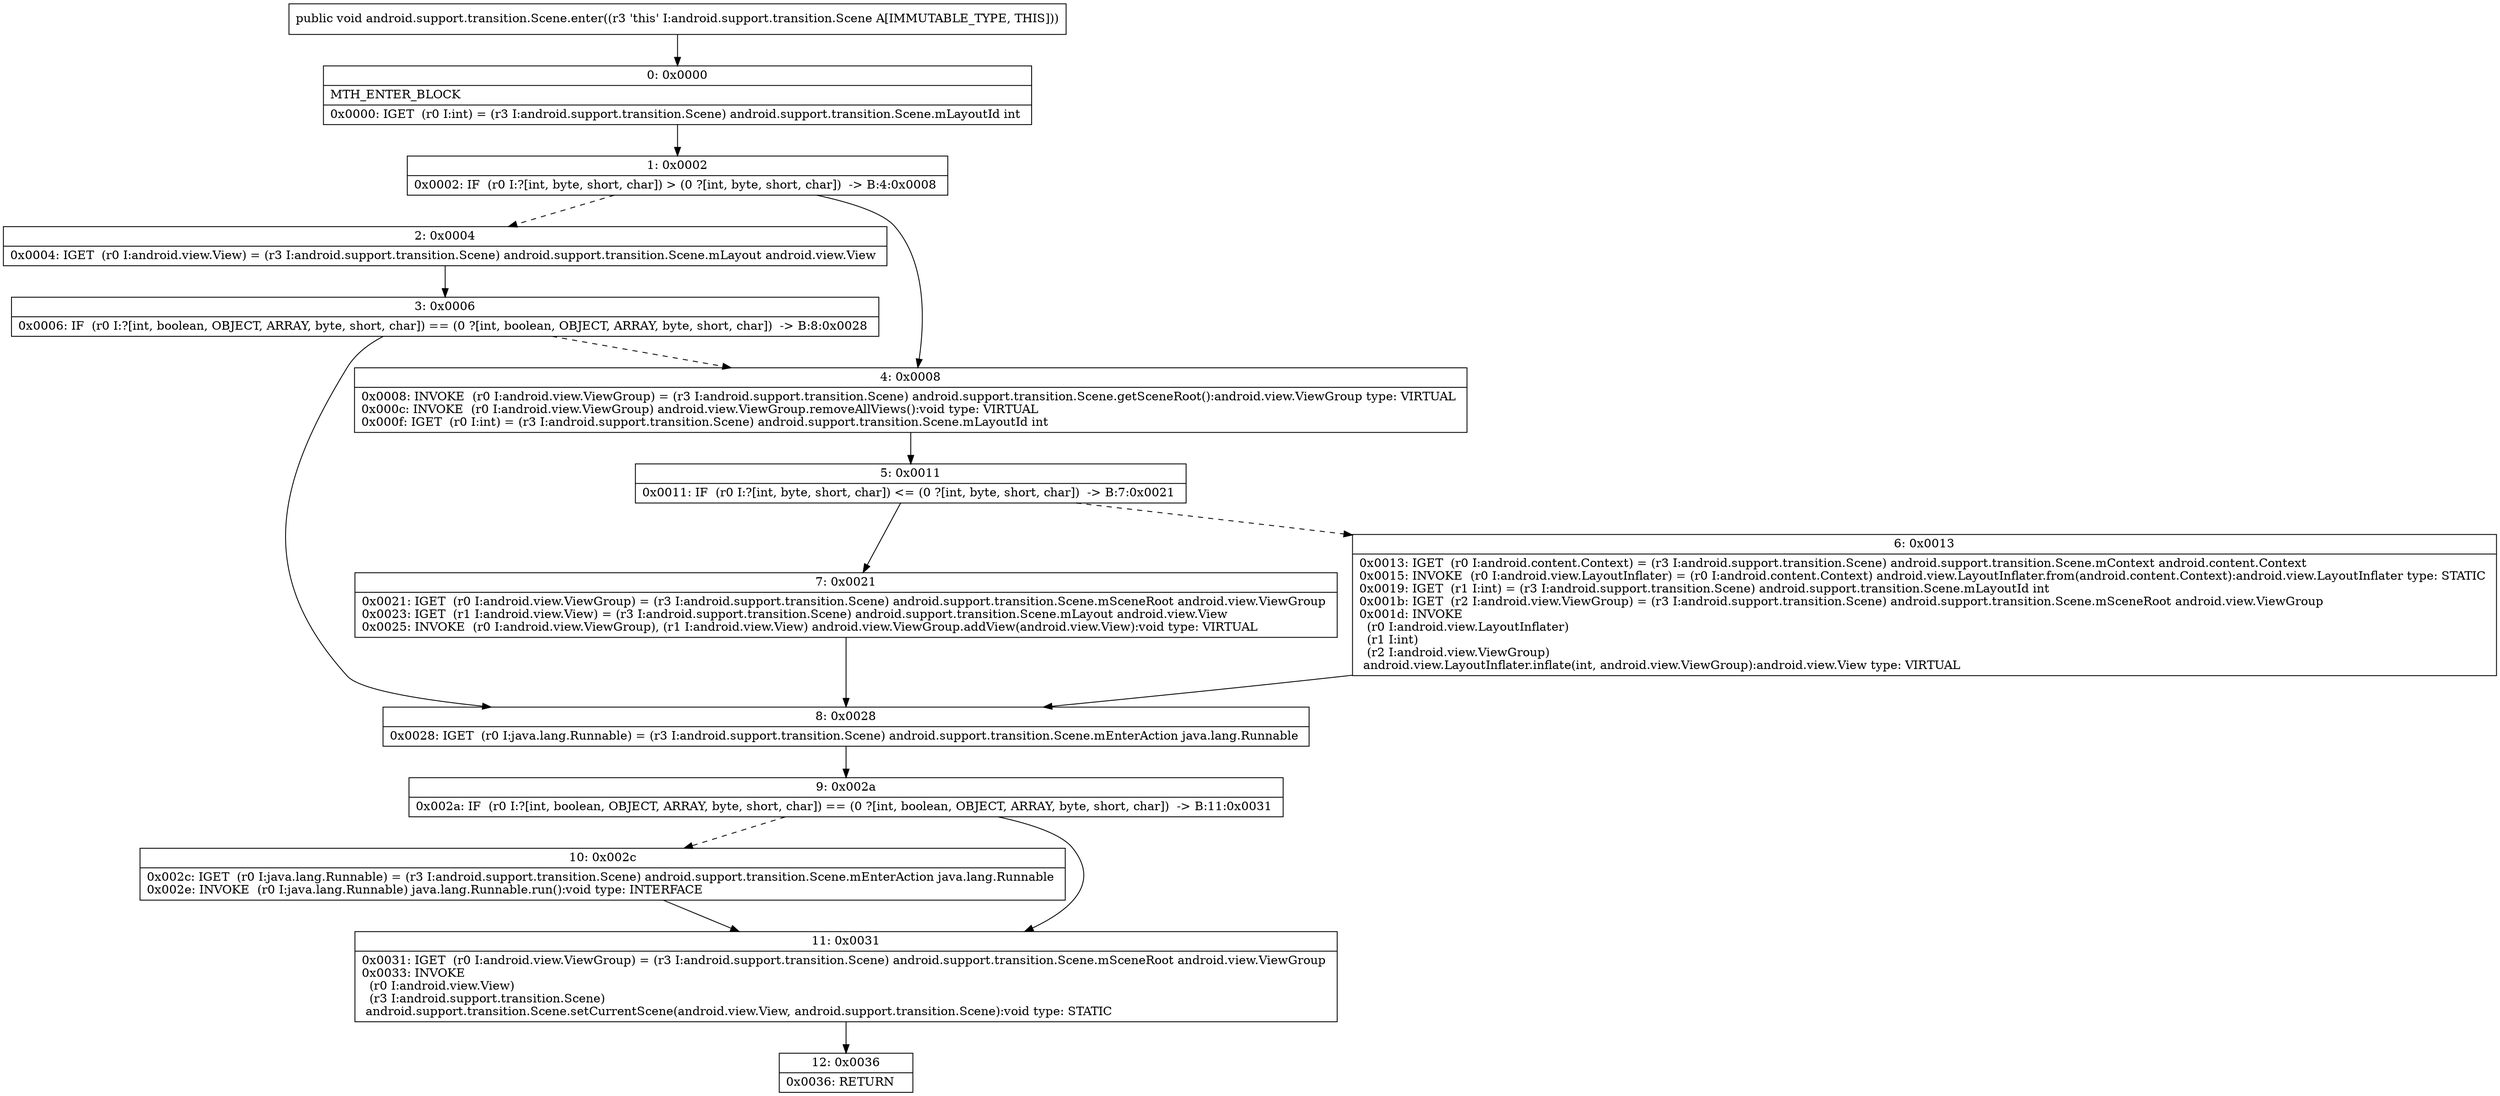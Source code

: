 digraph "CFG forandroid.support.transition.Scene.enter()V" {
Node_0 [shape=record,label="{0\:\ 0x0000|MTH_ENTER_BLOCK\l|0x0000: IGET  (r0 I:int) = (r3 I:android.support.transition.Scene) android.support.transition.Scene.mLayoutId int \l}"];
Node_1 [shape=record,label="{1\:\ 0x0002|0x0002: IF  (r0 I:?[int, byte, short, char]) \> (0 ?[int, byte, short, char])  \-\> B:4:0x0008 \l}"];
Node_2 [shape=record,label="{2\:\ 0x0004|0x0004: IGET  (r0 I:android.view.View) = (r3 I:android.support.transition.Scene) android.support.transition.Scene.mLayout android.view.View \l}"];
Node_3 [shape=record,label="{3\:\ 0x0006|0x0006: IF  (r0 I:?[int, boolean, OBJECT, ARRAY, byte, short, char]) == (0 ?[int, boolean, OBJECT, ARRAY, byte, short, char])  \-\> B:8:0x0028 \l}"];
Node_4 [shape=record,label="{4\:\ 0x0008|0x0008: INVOKE  (r0 I:android.view.ViewGroup) = (r3 I:android.support.transition.Scene) android.support.transition.Scene.getSceneRoot():android.view.ViewGroup type: VIRTUAL \l0x000c: INVOKE  (r0 I:android.view.ViewGroup) android.view.ViewGroup.removeAllViews():void type: VIRTUAL \l0x000f: IGET  (r0 I:int) = (r3 I:android.support.transition.Scene) android.support.transition.Scene.mLayoutId int \l}"];
Node_5 [shape=record,label="{5\:\ 0x0011|0x0011: IF  (r0 I:?[int, byte, short, char]) \<= (0 ?[int, byte, short, char])  \-\> B:7:0x0021 \l}"];
Node_6 [shape=record,label="{6\:\ 0x0013|0x0013: IGET  (r0 I:android.content.Context) = (r3 I:android.support.transition.Scene) android.support.transition.Scene.mContext android.content.Context \l0x0015: INVOKE  (r0 I:android.view.LayoutInflater) = (r0 I:android.content.Context) android.view.LayoutInflater.from(android.content.Context):android.view.LayoutInflater type: STATIC \l0x0019: IGET  (r1 I:int) = (r3 I:android.support.transition.Scene) android.support.transition.Scene.mLayoutId int \l0x001b: IGET  (r2 I:android.view.ViewGroup) = (r3 I:android.support.transition.Scene) android.support.transition.Scene.mSceneRoot android.view.ViewGroup \l0x001d: INVOKE  \l  (r0 I:android.view.LayoutInflater)\l  (r1 I:int)\l  (r2 I:android.view.ViewGroup)\l android.view.LayoutInflater.inflate(int, android.view.ViewGroup):android.view.View type: VIRTUAL \l}"];
Node_7 [shape=record,label="{7\:\ 0x0021|0x0021: IGET  (r0 I:android.view.ViewGroup) = (r3 I:android.support.transition.Scene) android.support.transition.Scene.mSceneRoot android.view.ViewGroup \l0x0023: IGET  (r1 I:android.view.View) = (r3 I:android.support.transition.Scene) android.support.transition.Scene.mLayout android.view.View \l0x0025: INVOKE  (r0 I:android.view.ViewGroup), (r1 I:android.view.View) android.view.ViewGroup.addView(android.view.View):void type: VIRTUAL \l}"];
Node_8 [shape=record,label="{8\:\ 0x0028|0x0028: IGET  (r0 I:java.lang.Runnable) = (r3 I:android.support.transition.Scene) android.support.transition.Scene.mEnterAction java.lang.Runnable \l}"];
Node_9 [shape=record,label="{9\:\ 0x002a|0x002a: IF  (r0 I:?[int, boolean, OBJECT, ARRAY, byte, short, char]) == (0 ?[int, boolean, OBJECT, ARRAY, byte, short, char])  \-\> B:11:0x0031 \l}"];
Node_10 [shape=record,label="{10\:\ 0x002c|0x002c: IGET  (r0 I:java.lang.Runnable) = (r3 I:android.support.transition.Scene) android.support.transition.Scene.mEnterAction java.lang.Runnable \l0x002e: INVOKE  (r0 I:java.lang.Runnable) java.lang.Runnable.run():void type: INTERFACE \l}"];
Node_11 [shape=record,label="{11\:\ 0x0031|0x0031: IGET  (r0 I:android.view.ViewGroup) = (r3 I:android.support.transition.Scene) android.support.transition.Scene.mSceneRoot android.view.ViewGroup \l0x0033: INVOKE  \l  (r0 I:android.view.View)\l  (r3 I:android.support.transition.Scene)\l android.support.transition.Scene.setCurrentScene(android.view.View, android.support.transition.Scene):void type: STATIC \l}"];
Node_12 [shape=record,label="{12\:\ 0x0036|0x0036: RETURN   \l}"];
MethodNode[shape=record,label="{public void android.support.transition.Scene.enter((r3 'this' I:android.support.transition.Scene A[IMMUTABLE_TYPE, THIS])) }"];
MethodNode -> Node_0;
Node_0 -> Node_1;
Node_1 -> Node_2[style=dashed];
Node_1 -> Node_4;
Node_2 -> Node_3;
Node_3 -> Node_4[style=dashed];
Node_3 -> Node_8;
Node_4 -> Node_5;
Node_5 -> Node_6[style=dashed];
Node_5 -> Node_7;
Node_6 -> Node_8;
Node_7 -> Node_8;
Node_8 -> Node_9;
Node_9 -> Node_10[style=dashed];
Node_9 -> Node_11;
Node_10 -> Node_11;
Node_11 -> Node_12;
}

